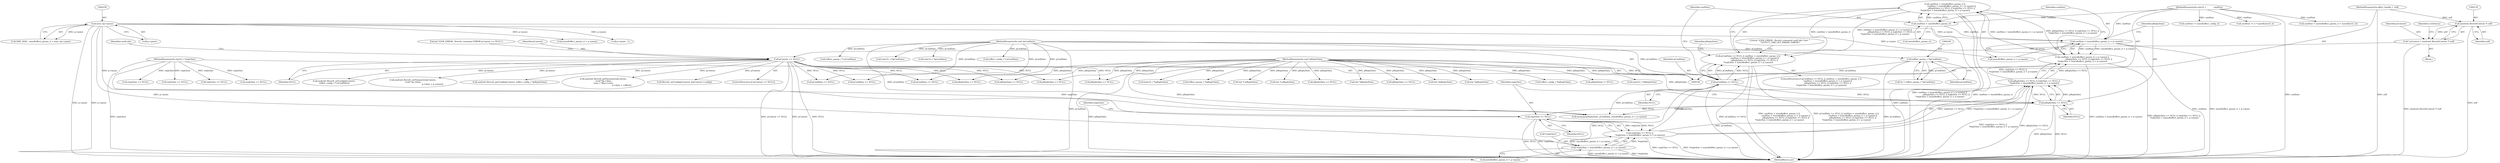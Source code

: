 digraph "0_Android_9e29523b9537983b4c4b205ff868d0b3bca0383b_0@API" {
"1000274" [label="(Call,cmdSize < sizeof(effect_param_t) ||\n                     cmdSize < (sizeof(effect_param_t) + p->psize) ||\n                     pReplyData == NULL || replySize == NULL ||\n *replySize < (sizeof(effect_param_t) + p->psize))"];
"1000275" [label="(Call,cmdSize < sizeof(effect_param_t))"];
"1000109" [label="(MethodParameterIn,uint32_t            cmdSize)"];
"1000279" [label="(Call,cmdSize < (sizeof(effect_param_t) + p->psize) ||\n                     pReplyData == NULL || replySize == NULL ||\n *replySize < (sizeof(effect_param_t) + p->psize))"];
"1000280" [label="(Call,cmdSize < (sizeof(effect_param_t) + p->psize))"];
"1000257" [label="(Call,(size_t)p->psize)"];
"1000288" [label="(Call,pReplyData == NULL || replySize == NULL ||\n *replySize < (sizeof(effect_param_t) + p->psize))"];
"1000289" [label="(Call,pReplyData == NULL)"];
"1000112" [label="(MethodParameterIn,void *pReplyData)"];
"1000271" [label="(Call,pCmdData == NULL)"];
"1000248" [label="(Call,(effect_param_t *)pCmdData)"];
"1000110" [label="(MethodParameterIn,void *pCmdData)"];
"1000127" [label="(Call,pContext == NULL)"];
"1000115" [label="(Call,* pContext = (android::ReverbContext *) self)"];
"1000117" [label="(Call,(android::ReverbContext *) self)"];
"1000107" [label="(MethodParameterIn,effect_handle_t  self)"];
"1000292" [label="(Call,replySize == NULL ||\n *replySize < (sizeof(effect_param_t) + p->psize))"];
"1000293" [label="(Call,replySize == NULL)"];
"1000111" [label="(MethodParameterIn,uint32_t *replySize)"];
"1000296" [label="(Call,*replySize < (sizeof(effect_param_t) + p->psize))"];
"1000270" [label="(Call,pCmdData == NULL || cmdSize < sizeof(effect_param_t) ||\n                     cmdSize < (sizeof(effect_param_t) + p->psize) ||\n                     pReplyData == NULL || replySize == NULL ||\n *replySize < (sizeof(effect_param_t) + p->psize))"];
"1000274" [label="(Call,cmdSize < sizeof(effect_param_t) ||\n                     cmdSize < (sizeof(effect_param_t) + p->psize) ||\n                     pReplyData == NULL || replySize == NULL ||\n *replySize < (sizeof(effect_param_t) + p->psize))"];
"1000272" [label="(Identifier,pCmdData)"];
"1000116" [label="(Identifier,pContext)"];
"1000257" [label="(Call,(size_t)p->psize)"];
"1000250" [label="(Identifier,pCmdData)"];
"1000280" [label="(Call,cmdSize < (sizeof(effect_param_t) + p->psize))"];
"1000199" [label="(Call,(int *) pReplyData)"];
"1000179" [label="(Call,pReplyData == NULL)"];
"1000297" [label="(Call,*replySize)"];
"1000107" [label="(MethodParameterIn,effect_handle_t  self)"];
"1000229" [label="(Call,android::Reverb_getConfig(pContext, (effect_config_t *)pReplyData))"];
"1000291" [label="(Identifier,NULL)"];
"1000292" [label="(Call,replySize == NULL ||\n *replySize < (sizeof(effect_param_t) + p->psize))"];
"1000275" [label="(Call,cmdSize < sizeof(effect_param_t))"];
"1000281" [label="(Identifier,cmdSize)"];
"1000550" [label="(Call,(int *)pReplyData)"];
"1000345" [label="(Call,android::Reverb_getParameter(pContext,\n (void *)p->data,\n (size_t *)&p->vsize,\n                                                          p->data + voffset))"];
"1000391" [label="(Call,pReplyData == NULL)"];
"1000282" [label="(Call,sizeof(effect_param_t) + p->psize)"];
"1000312" [label="(Identifier,pReplyData)"];
"1000270" [label="(Call,pCmdData == NULL || cmdSize < sizeof(effect_param_t) ||\n                     cmdSize < (sizeof(effect_param_t) + p->psize) ||\n                     pReplyData == NULL || replySize == NULL ||\n *replySize < (sizeof(effect_param_t) + p->psize))"];
"1000183" [label="(Call,replySize == NULL)"];
"1000479" [label="(Call,(int *)pReplyData)"];
"1000293" [label="(Call,replySize == NULL)"];
"1000522" [label="(Call,pReplyData == NULL)"];
"1000430" [label="(Call,(int *)pReplyData)"];
"1000288" [label="(Call,pReplyData == NULL || replySize == NULL ||\n *replySize < (sizeof(effect_param_t) + p->psize))"];
"1000142" [label="(Call,pReplyData == NULL)"];
"1000294" [label="(Identifier,replySize)"];
"1000127" [label="(Call,pContext == NULL)"];
"1000132" [label="(Literal,\"\tLVM_ERROR : Reverb_command ERROR pContext == NULL\")"];
"1000277" [label="(Call,sizeof(effect_param_t))"];
"1000211" [label="(Call,pReplyData == NULL)"];
"1000170" [label="(Call,pCmdData == NULL)"];
"1000236" [label="(Call,Reverb_setConfig(pContext, &pContext->config))"];
"1000299" [label="(Call,sizeof(effect_param_t) + p->psize)"];
"1000290" [label="(Identifier,pReplyData)"];
"1000174" [label="(Call,cmdSize != sizeof(effect_config_t))"];
"1000412" [label="(Call,(effect_param_t *) pCmdData)"];
"1000307" [label="(Literal,\"\tLVM_ERROR : Reverb_command cmdCode Case: \"\n \"EFFECT_CMD_GET_PARAM: ERROR\")"];
"1000126" [label="(ControlStructure,if (pContext == NULL))"];
"1000259" [label="(Call,p->psize)"];
"1000566" [label="(Call,cmdSize != 2 * sizeof(uint32_t))"];
"1000298" [label="(Identifier,replySize)"];
"1000231" [label="(Call,(effect_config_t *)pReplyData)"];
"1000579" [label="(Call,pReplyData != NULL)"];
"1000117" [label="(Call,(android::ReverbContext *) self)"];
"1000451" [label="(Call,pReplyData == NULL)"];
"1000119" [label="(Identifier,self)"];
"1000563" [label="(Call,pCmdData == NULL)"];
"1000129" [label="(Identifier,NULL)"];
"1000128" [label="(Identifier,pContext)"];
"1000295" [label="(Identifier,NULL)"];
"1000111" [label="(MethodParameterIn,uint32_t *replySize)"];
"1000311" [label="(Call,memcpy(pReplyData, pCmdData, sizeof(effect_param_t) + p->psize))"];
"1000215" [label="(Call,replySize == NULL)"];
"1000115" [label="(Call,* pContext = (android::ReverbContext *) self)"];
"1000688" [label="(MethodReturn,int)"];
"1000609" [label="(Call,(uint32_t *)pCmdData)"];
"1000279" [label="(Call,cmdSize < (sizeof(effect_param_t) + p->psize) ||\n                     pReplyData == NULL || replySize == NULL ||\n *replySize < (sizeof(effect_param_t) + p->psize))"];
"1000619" [label="(Call,(uint32_t *)pReplyData)"];
"1000395" [label="(Call,replySize == NULL)"];
"1000628" [label="(Call,(uint32_t *)pReplyData)"];
"1000109" [label="(MethodParameterIn,uint32_t            cmdSize)"];
"1000296" [label="(Call,*replySize < (sizeof(effect_param_t) + p->psize))"];
"1000314" [label="(Call,sizeof(effect_param_t) + p->psize)"];
"1000322" [label="(Call,(effect_param_t *)pReplyData)"];
"1000110" [label="(MethodParameterIn,void *pCmdData)"];
"1000112" [label="(MethodParameterIn,void *pReplyData)"];
"1000137" [label="(Identifier,cmdCode)"];
"1000124" [label="(Identifier,LvmStatus)"];
"1000202" [label="(Call,android::Reverb_setConfig(pContext,\n (effect_config_t *) pCmdData))"];
"1000592" [label="(Call,(uint32_t *)pCmdData)"];
"1000248" [label="(Call,(effect_param_t *)pCmdData)"];
"1000246" [label="(Call,*p = (effect_param_t *)pCmdData)"];
"1000269" [label="(ControlStructure,if (pCmdData == NULL || cmdSize < sizeof(effect_param_t) ||\n                     cmdSize < (sizeof(effect_param_t) + p->psize) ||\n                     pReplyData == NULL || replySize == NULL ||\n *replySize < (sizeof(effect_param_t) + p->psize)))"];
"1000273" [label="(Identifier,NULL)"];
"1000146" [label="(Call,replySize == NULL)"];
"1000331" [label="(Call,p->psize - 1)"];
"1000433" [label="(Call,android::Reverb_setParameter(pContext,\n (void *)p->data,\n                                                              p->data + p->psize))"];
"1000162" [label="(Call,(int *) pReplyData)"];
"1000271" [label="(Call,pCmdData == NULL)"];
"1000204" [label="(Call,(effect_config_t *) pCmdData)"];
"1000383" [label="(Call,cmdSize < (sizeof(effect_param_t) + sizeof(int32_t)))"];
"1000289" [label="(Call,pReplyData == NULL)"];
"1000113" [label="(Block,)"];
"1000379" [label="(Call,pCmdData == NULL)"];
"1000252" [label="(Call,SIZE_MAX - sizeof(effect_param_t) < (size_t)p->psize)"];
"1000276" [label="(Identifier,cmdSize)"];
"1000274" -> "1000270"  [label="AST: "];
"1000274" -> "1000275"  [label="CFG: "];
"1000274" -> "1000279"  [label="CFG: "];
"1000275" -> "1000274"  [label="AST: "];
"1000279" -> "1000274"  [label="AST: "];
"1000270" -> "1000274"  [label="CFG: "];
"1000274" -> "1000688"  [label="DDG: cmdSize < sizeof(effect_param_t)"];
"1000274" -> "1000688"  [label="DDG: cmdSize < (sizeof(effect_param_t) + p->psize) ||\n                     pReplyData == NULL || replySize == NULL ||\n *replySize < (sizeof(effect_param_t) + p->psize)"];
"1000274" -> "1000270"  [label="DDG: cmdSize < sizeof(effect_param_t)"];
"1000274" -> "1000270"  [label="DDG: cmdSize < (sizeof(effect_param_t) + p->psize) ||\n                     pReplyData == NULL || replySize == NULL ||\n *replySize < (sizeof(effect_param_t) + p->psize)"];
"1000275" -> "1000274"  [label="DDG: cmdSize"];
"1000279" -> "1000274"  [label="DDG: cmdSize < (sizeof(effect_param_t) + p->psize)"];
"1000279" -> "1000274"  [label="DDG: pReplyData == NULL || replySize == NULL ||\n *replySize < (sizeof(effect_param_t) + p->psize)"];
"1000275" -> "1000277"  [label="CFG: "];
"1000276" -> "1000275"  [label="AST: "];
"1000277" -> "1000275"  [label="AST: "];
"1000281" -> "1000275"  [label="CFG: "];
"1000275" -> "1000688"  [label="DDG: cmdSize"];
"1000109" -> "1000275"  [label="DDG: cmdSize"];
"1000275" -> "1000280"  [label="DDG: cmdSize"];
"1000109" -> "1000106"  [label="AST: "];
"1000109" -> "1000688"  [label="DDG: cmdSize"];
"1000109" -> "1000174"  [label="DDG: cmdSize"];
"1000109" -> "1000280"  [label="DDG: cmdSize"];
"1000109" -> "1000383"  [label="DDG: cmdSize"];
"1000109" -> "1000566"  [label="DDG: cmdSize"];
"1000279" -> "1000280"  [label="CFG: "];
"1000279" -> "1000288"  [label="CFG: "];
"1000280" -> "1000279"  [label="AST: "];
"1000288" -> "1000279"  [label="AST: "];
"1000279" -> "1000688"  [label="DDG: cmdSize < (sizeof(effect_param_t) + p->psize)"];
"1000279" -> "1000688"  [label="DDG: pReplyData == NULL || replySize == NULL ||\n *replySize < (sizeof(effect_param_t) + p->psize)"];
"1000280" -> "1000279"  [label="DDG: cmdSize"];
"1000280" -> "1000279"  [label="DDG: sizeof(effect_param_t) + p->psize"];
"1000288" -> "1000279"  [label="DDG: pReplyData == NULL"];
"1000288" -> "1000279"  [label="DDG: replySize == NULL ||\n *replySize < (sizeof(effect_param_t) + p->psize)"];
"1000280" -> "1000282"  [label="CFG: "];
"1000281" -> "1000280"  [label="AST: "];
"1000282" -> "1000280"  [label="AST: "];
"1000290" -> "1000280"  [label="CFG: "];
"1000280" -> "1000688"  [label="DDG: sizeof(effect_param_t) + p->psize"];
"1000280" -> "1000688"  [label="DDG: cmdSize"];
"1000257" -> "1000280"  [label="DDG: p->psize"];
"1000257" -> "1000252"  [label="AST: "];
"1000257" -> "1000259"  [label="CFG: "];
"1000258" -> "1000257"  [label="AST: "];
"1000259" -> "1000257"  [label="AST: "];
"1000252" -> "1000257"  [label="CFG: "];
"1000257" -> "1000688"  [label="DDG: p->psize"];
"1000257" -> "1000252"  [label="DDG: p->psize"];
"1000257" -> "1000282"  [label="DDG: p->psize"];
"1000257" -> "1000296"  [label="DDG: p->psize"];
"1000257" -> "1000299"  [label="DDG: p->psize"];
"1000257" -> "1000311"  [label="DDG: p->psize"];
"1000257" -> "1000314"  [label="DDG: p->psize"];
"1000257" -> "1000331"  [label="DDG: p->psize"];
"1000288" -> "1000289"  [label="CFG: "];
"1000288" -> "1000292"  [label="CFG: "];
"1000289" -> "1000288"  [label="AST: "];
"1000292" -> "1000288"  [label="AST: "];
"1000288" -> "1000688"  [label="DDG: replySize == NULL ||\n *replySize < (sizeof(effect_param_t) + p->psize)"];
"1000288" -> "1000688"  [label="DDG: pReplyData == NULL"];
"1000289" -> "1000288"  [label="DDG: pReplyData"];
"1000289" -> "1000288"  [label="DDG: NULL"];
"1000292" -> "1000288"  [label="DDG: replySize == NULL"];
"1000292" -> "1000288"  [label="DDG: *replySize < (sizeof(effect_param_t) + p->psize)"];
"1000289" -> "1000291"  [label="CFG: "];
"1000290" -> "1000289"  [label="AST: "];
"1000291" -> "1000289"  [label="AST: "];
"1000294" -> "1000289"  [label="CFG: "];
"1000289" -> "1000688"  [label="DDG: NULL"];
"1000289" -> "1000688"  [label="DDG: pReplyData"];
"1000112" -> "1000289"  [label="DDG: pReplyData"];
"1000271" -> "1000289"  [label="DDG: NULL"];
"1000289" -> "1000293"  [label="DDG: NULL"];
"1000289" -> "1000311"  [label="DDG: pReplyData"];
"1000112" -> "1000106"  [label="AST: "];
"1000112" -> "1000688"  [label="DDG: pReplyData"];
"1000112" -> "1000142"  [label="DDG: pReplyData"];
"1000112" -> "1000162"  [label="DDG: pReplyData"];
"1000112" -> "1000179"  [label="DDG: pReplyData"];
"1000112" -> "1000199"  [label="DDG: pReplyData"];
"1000112" -> "1000211"  [label="DDG: pReplyData"];
"1000112" -> "1000231"  [label="DDG: pReplyData"];
"1000112" -> "1000311"  [label="DDG: pReplyData"];
"1000112" -> "1000322"  [label="DDG: pReplyData"];
"1000112" -> "1000391"  [label="DDG: pReplyData"];
"1000112" -> "1000430"  [label="DDG: pReplyData"];
"1000112" -> "1000451"  [label="DDG: pReplyData"];
"1000112" -> "1000479"  [label="DDG: pReplyData"];
"1000112" -> "1000522"  [label="DDG: pReplyData"];
"1000112" -> "1000550"  [label="DDG: pReplyData"];
"1000112" -> "1000579"  [label="DDG: pReplyData"];
"1000112" -> "1000619"  [label="DDG: pReplyData"];
"1000112" -> "1000628"  [label="DDG: pReplyData"];
"1000271" -> "1000270"  [label="AST: "];
"1000271" -> "1000273"  [label="CFG: "];
"1000272" -> "1000271"  [label="AST: "];
"1000273" -> "1000271"  [label="AST: "];
"1000276" -> "1000271"  [label="CFG: "];
"1000270" -> "1000271"  [label="CFG: "];
"1000271" -> "1000688"  [label="DDG: NULL"];
"1000271" -> "1000688"  [label="DDG: pCmdData"];
"1000271" -> "1000270"  [label="DDG: pCmdData"];
"1000271" -> "1000270"  [label="DDG: NULL"];
"1000248" -> "1000271"  [label="DDG: pCmdData"];
"1000110" -> "1000271"  [label="DDG: pCmdData"];
"1000127" -> "1000271"  [label="DDG: NULL"];
"1000271" -> "1000311"  [label="DDG: pCmdData"];
"1000248" -> "1000246"  [label="AST: "];
"1000248" -> "1000250"  [label="CFG: "];
"1000249" -> "1000248"  [label="AST: "];
"1000250" -> "1000248"  [label="AST: "];
"1000246" -> "1000248"  [label="CFG: "];
"1000248" -> "1000688"  [label="DDG: pCmdData"];
"1000248" -> "1000246"  [label="DDG: pCmdData"];
"1000110" -> "1000248"  [label="DDG: pCmdData"];
"1000110" -> "1000106"  [label="AST: "];
"1000110" -> "1000688"  [label="DDG: pCmdData"];
"1000110" -> "1000170"  [label="DDG: pCmdData"];
"1000110" -> "1000204"  [label="DDG: pCmdData"];
"1000110" -> "1000311"  [label="DDG: pCmdData"];
"1000110" -> "1000379"  [label="DDG: pCmdData"];
"1000110" -> "1000412"  [label="DDG: pCmdData"];
"1000110" -> "1000563"  [label="DDG: pCmdData"];
"1000110" -> "1000592"  [label="DDG: pCmdData"];
"1000110" -> "1000609"  [label="DDG: pCmdData"];
"1000127" -> "1000126"  [label="AST: "];
"1000127" -> "1000129"  [label="CFG: "];
"1000128" -> "1000127"  [label="AST: "];
"1000129" -> "1000127"  [label="AST: "];
"1000132" -> "1000127"  [label="CFG: "];
"1000137" -> "1000127"  [label="CFG: "];
"1000127" -> "1000688"  [label="DDG: NULL"];
"1000127" -> "1000688"  [label="DDG: pContext == NULL"];
"1000127" -> "1000688"  [label="DDG: pContext"];
"1000115" -> "1000127"  [label="DDG: pContext"];
"1000127" -> "1000142"  [label="DDG: NULL"];
"1000127" -> "1000170"  [label="DDG: NULL"];
"1000127" -> "1000202"  [label="DDG: pContext"];
"1000127" -> "1000211"  [label="DDG: NULL"];
"1000127" -> "1000229"  [label="DDG: pContext"];
"1000127" -> "1000236"  [label="DDG: pContext"];
"1000127" -> "1000345"  [label="DDG: pContext"];
"1000127" -> "1000379"  [label="DDG: NULL"];
"1000127" -> "1000433"  [label="DDG: pContext"];
"1000127" -> "1000451"  [label="DDG: NULL"];
"1000127" -> "1000522"  [label="DDG: NULL"];
"1000127" -> "1000563"  [label="DDG: NULL"];
"1000115" -> "1000113"  [label="AST: "];
"1000115" -> "1000117"  [label="CFG: "];
"1000116" -> "1000115"  [label="AST: "];
"1000117" -> "1000115"  [label="AST: "];
"1000124" -> "1000115"  [label="CFG: "];
"1000115" -> "1000688"  [label="DDG: (android::ReverbContext *) self"];
"1000117" -> "1000115"  [label="DDG: self"];
"1000117" -> "1000119"  [label="CFG: "];
"1000118" -> "1000117"  [label="AST: "];
"1000119" -> "1000117"  [label="AST: "];
"1000117" -> "1000688"  [label="DDG: self"];
"1000107" -> "1000117"  [label="DDG: self"];
"1000107" -> "1000106"  [label="AST: "];
"1000107" -> "1000688"  [label="DDG: self"];
"1000292" -> "1000293"  [label="CFG: "];
"1000292" -> "1000296"  [label="CFG: "];
"1000293" -> "1000292"  [label="AST: "];
"1000296" -> "1000292"  [label="AST: "];
"1000292" -> "1000688"  [label="DDG: replySize == NULL"];
"1000292" -> "1000688"  [label="DDG: *replySize < (sizeof(effect_param_t) + p->psize)"];
"1000293" -> "1000292"  [label="DDG: replySize"];
"1000293" -> "1000292"  [label="DDG: NULL"];
"1000296" -> "1000292"  [label="DDG: *replySize"];
"1000296" -> "1000292"  [label="DDG: sizeof(effect_param_t) + p->psize"];
"1000293" -> "1000295"  [label="CFG: "];
"1000294" -> "1000293"  [label="AST: "];
"1000295" -> "1000293"  [label="AST: "];
"1000298" -> "1000293"  [label="CFG: "];
"1000293" -> "1000688"  [label="DDG: replySize"];
"1000293" -> "1000688"  [label="DDG: NULL"];
"1000111" -> "1000293"  [label="DDG: replySize"];
"1000111" -> "1000106"  [label="AST: "];
"1000111" -> "1000688"  [label="DDG: replySize"];
"1000111" -> "1000146"  [label="DDG: replySize"];
"1000111" -> "1000183"  [label="DDG: replySize"];
"1000111" -> "1000215"  [label="DDG: replySize"];
"1000111" -> "1000395"  [label="DDG: replySize"];
"1000296" -> "1000299"  [label="CFG: "];
"1000297" -> "1000296"  [label="AST: "];
"1000299" -> "1000296"  [label="AST: "];
"1000296" -> "1000688"  [label="DDG: sizeof(effect_param_t) + p->psize"];
"1000296" -> "1000688"  [label="DDG: *replySize"];
"1000270" -> "1000269"  [label="AST: "];
"1000307" -> "1000270"  [label="CFG: "];
"1000312" -> "1000270"  [label="CFG: "];
"1000270" -> "1000688"  [label="DDG: cmdSize < sizeof(effect_param_t) ||\n                     cmdSize < (sizeof(effect_param_t) + p->psize) ||\n                     pReplyData == NULL || replySize == NULL ||\n *replySize < (sizeof(effect_param_t) + p->psize)"];
"1000270" -> "1000688"  [label="DDG: pCmdData == NULL || cmdSize < sizeof(effect_param_t) ||\n                     cmdSize < (sizeof(effect_param_t) + p->psize) ||\n                     pReplyData == NULL || replySize == NULL ||\n *replySize < (sizeof(effect_param_t) + p->psize)"];
"1000270" -> "1000688"  [label="DDG: pCmdData == NULL"];
}
